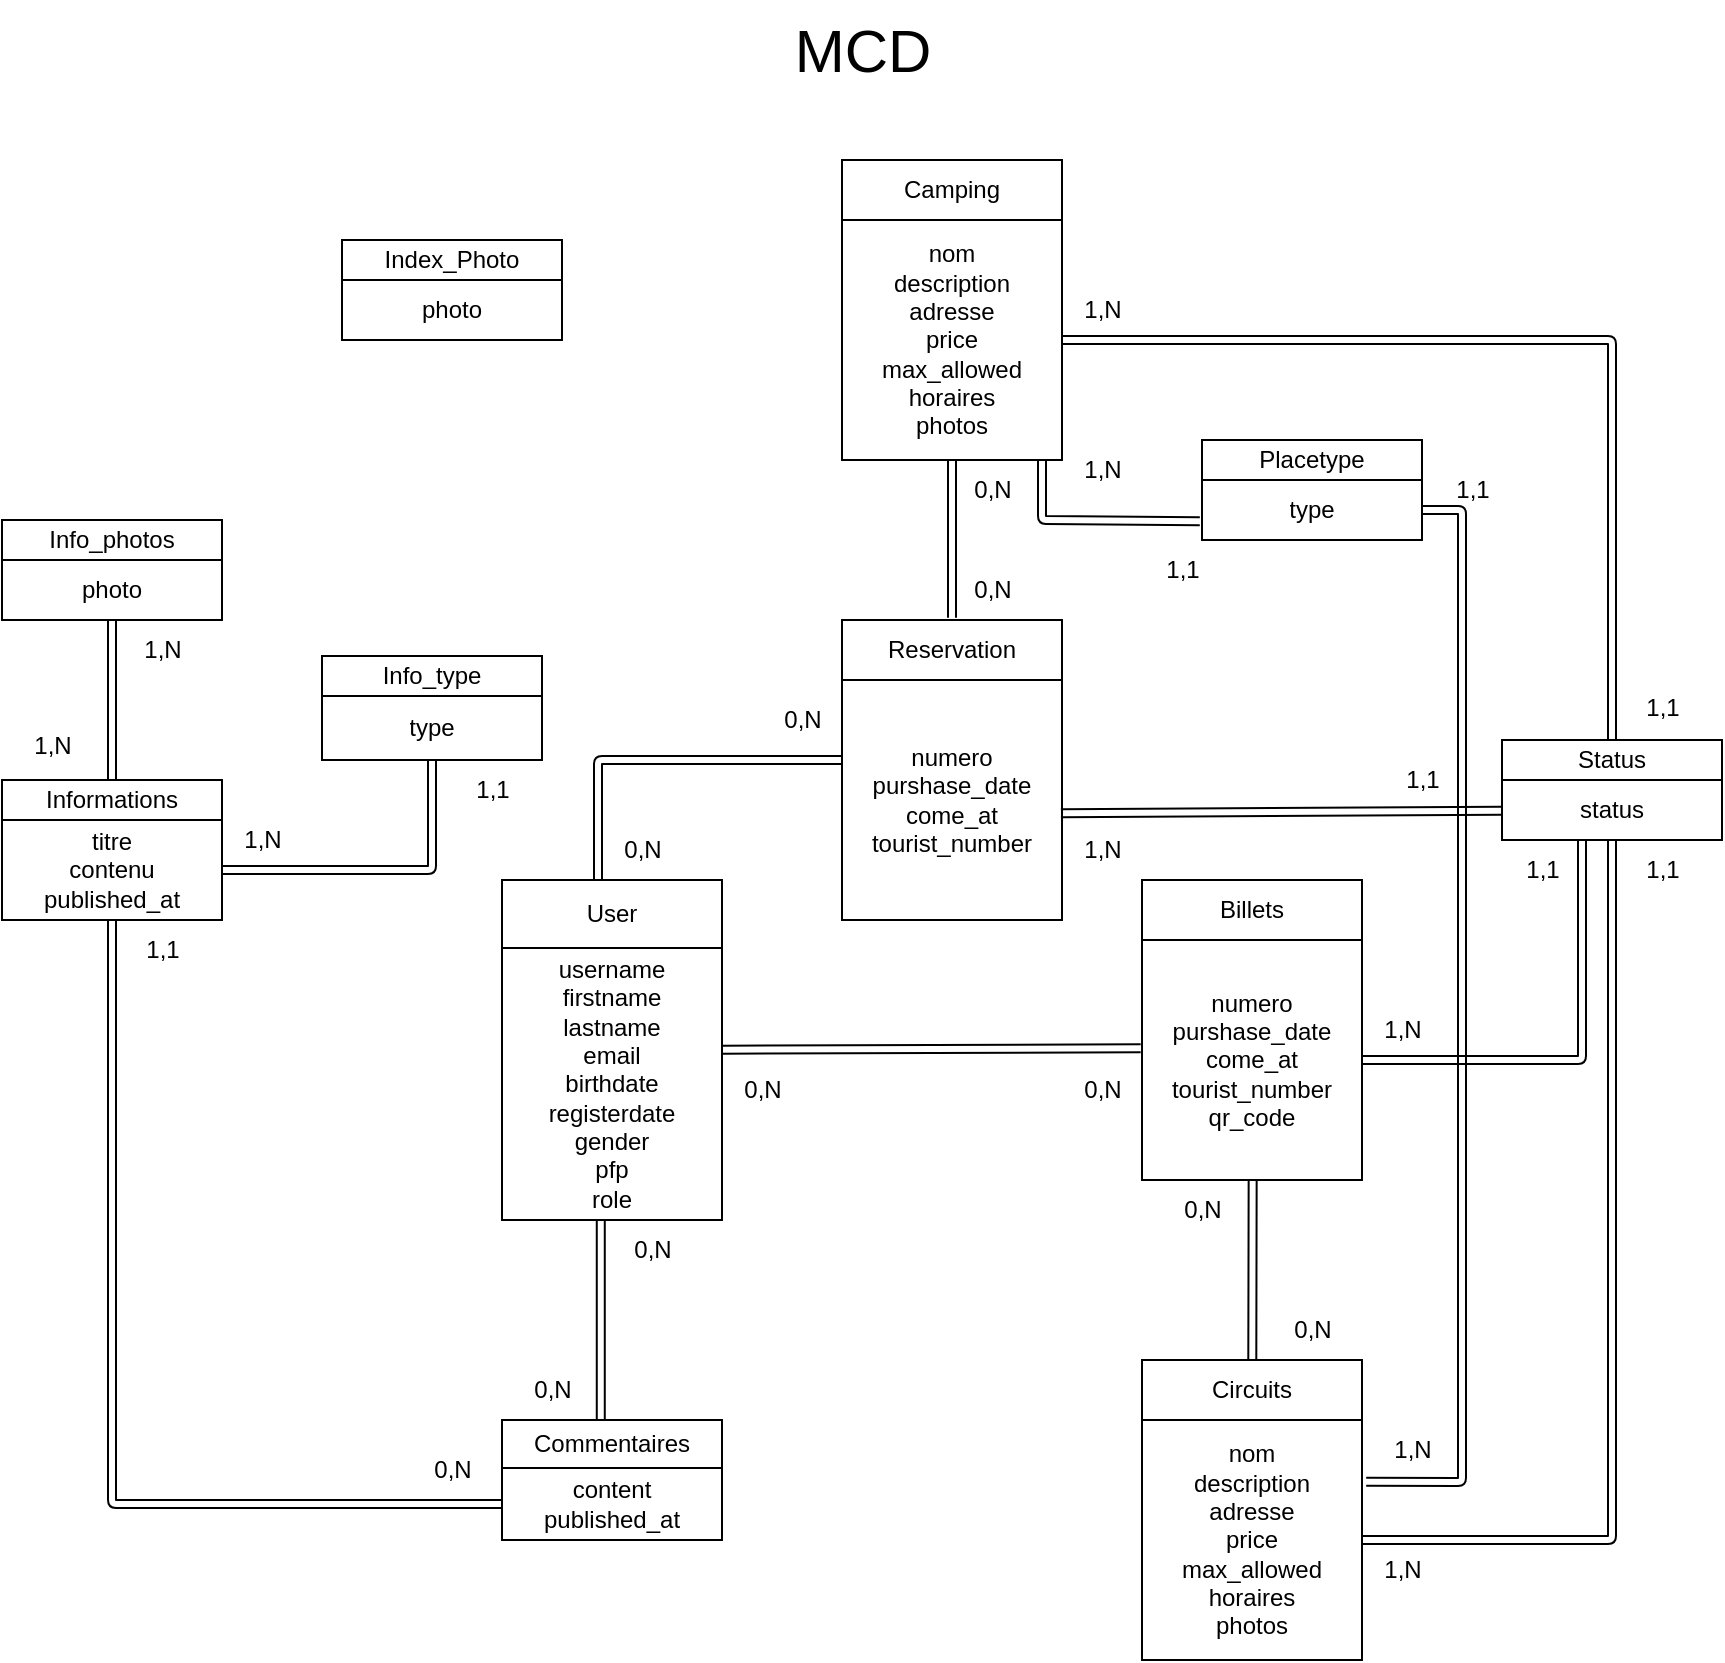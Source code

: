 <mxfile>
    <diagram id="12t7FozVp-baTeR6ulbn" name="Page-1">
        <mxGraphModel dx="3077" dy="1251" grid="1" gridSize="10" guides="1" tooltips="1" connect="1" arrows="1" fold="1" page="1" pageScale="1" pageWidth="850" pageHeight="1100" math="0" shadow="0">
            <root>
                <mxCell id="0"/>
                <mxCell id="1" parent="0"/>
                <mxCell id="121" value="" style="edgeStyle=none;shape=link;html=1;entryX=-0.006;entryY=0.451;entryDx=0;entryDy=0;entryPerimeter=0;" edge="1" parent="1" source="122" target="154">
                    <mxGeometry relative="1" as="geometry">
                        <mxPoint x="55.0" y="585" as="targetPoint"/>
                    </mxGeometry>
                </mxCell>
                <mxCell id="122" value="" style="shape=table;startSize=0;container=1;collapsible=0;childLayout=tableLayout;" vertex="1" parent="1">
                    <mxGeometry x="-185" y="500" width="110" height="170" as="geometry"/>
                </mxCell>
                <mxCell id="123" value="" style="shape=tableRow;horizontal=0;startSize=0;swimlaneHead=0;swimlaneBody=0;top=0;left=0;bottom=0;right=0;collapsible=0;dropTarget=0;fillColor=none;points=[[0,0.5],[1,0.5]];portConstraint=eastwest;" vertex="1" parent="122">
                    <mxGeometry width="110" height="34" as="geometry"/>
                </mxCell>
                <mxCell id="124" value="User" style="shape=partialRectangle;html=1;whiteSpace=wrap;connectable=0;overflow=hidden;fillColor=none;top=0;left=0;bottom=0;right=0;pointerEvents=1;" vertex="1" parent="123">
                    <mxGeometry width="110" height="34" as="geometry">
                        <mxRectangle width="110" height="34" as="alternateBounds"/>
                    </mxGeometry>
                </mxCell>
                <mxCell id="125" value="" style="shape=tableRow;horizontal=0;startSize=0;swimlaneHead=0;swimlaneBody=0;top=0;left=0;bottom=0;right=0;collapsible=0;dropTarget=0;fillColor=none;points=[[0,0.5],[1,0.5]];portConstraint=eastwest;" vertex="1" parent="122">
                    <mxGeometry y="34" width="110" height="136" as="geometry"/>
                </mxCell>
                <mxCell id="126" value="username&lt;br&gt;firstname&lt;br&gt;lastname&lt;br&gt;email&lt;br&gt;birthdate&lt;br&gt;registerdate&lt;br&gt;gender&lt;br&gt;pfp&lt;br&gt;role" style="shape=partialRectangle;html=1;whiteSpace=wrap;connectable=0;overflow=hidden;fillColor=none;top=0;left=0;bottom=0;right=0;pointerEvents=1;" vertex="1" parent="125">
                    <mxGeometry width="110" height="136" as="geometry">
                        <mxRectangle width="110" height="136" as="alternateBounds"/>
                    </mxGeometry>
                </mxCell>
                <mxCell id="127" style="edgeStyle=none;shape=link;html=1;entryX=0.5;entryY=-0.038;entryDx=0;entryDy=0;entryPerimeter=0;" edge="1" parent="1" source="128" target="190">
                    <mxGeometry relative="1" as="geometry"/>
                </mxCell>
                <mxCell id="128" value="" style="shape=table;startSize=0;container=1;collapsible=0;childLayout=tableLayout;" vertex="1" parent="1">
                    <mxGeometry x="-15" y="140" width="110" height="150" as="geometry"/>
                </mxCell>
                <mxCell id="129" value="" style="shape=tableRow;horizontal=0;startSize=0;swimlaneHead=0;swimlaneBody=0;top=0;left=0;bottom=0;right=0;collapsible=0;dropTarget=0;fillColor=none;points=[[0,0.5],[1,0.5]];portConstraint=eastwest;" vertex="1" parent="128">
                    <mxGeometry width="110" height="30" as="geometry"/>
                </mxCell>
                <mxCell id="130" value="Camping" style="shape=partialRectangle;html=1;whiteSpace=wrap;connectable=0;overflow=hidden;fillColor=none;top=0;left=0;bottom=0;right=0;pointerEvents=1;" vertex="1" parent="129">
                    <mxGeometry width="110" height="30" as="geometry">
                        <mxRectangle width="110" height="30" as="alternateBounds"/>
                    </mxGeometry>
                </mxCell>
                <mxCell id="131" value="" style="shape=tableRow;horizontal=0;startSize=0;swimlaneHead=0;swimlaneBody=0;top=0;left=0;bottom=0;right=0;collapsible=0;dropTarget=0;fillColor=none;points=[[0,0.5],[1,0.5]];portConstraint=eastwest;" vertex="1" parent="128">
                    <mxGeometry y="30" width="110" height="120" as="geometry"/>
                </mxCell>
                <mxCell id="132" value="nom&lt;br&gt;description&lt;br&gt;adresse&lt;br&gt;price&lt;br&gt;max_allowed&lt;br&gt;horaires&lt;br&gt;photos&lt;br&gt;" style="shape=partialRectangle;html=1;whiteSpace=wrap;connectable=0;overflow=hidden;fillColor=none;top=0;left=0;bottom=0;right=0;pointerEvents=1;" vertex="1" parent="131">
                    <mxGeometry width="110" height="120" as="geometry">
                        <mxRectangle width="110" height="120" as="alternateBounds"/>
                    </mxGeometry>
                </mxCell>
                <mxCell id="133" style="edgeStyle=none;shape=link;html=1;entryX=0.503;entryY=0.997;entryDx=0;entryDy=0;entryPerimeter=0;" edge="1" parent="1" source="134" target="154">
                    <mxGeometry relative="1" as="geometry"/>
                </mxCell>
                <mxCell id="134" value="" style="shape=table;startSize=0;container=1;collapsible=0;childLayout=tableLayout;" vertex="1" parent="1">
                    <mxGeometry x="135" y="740" width="110" height="150" as="geometry"/>
                </mxCell>
                <mxCell id="135" value="" style="shape=tableRow;horizontal=0;startSize=0;swimlaneHead=0;swimlaneBody=0;top=0;left=0;bottom=0;right=0;collapsible=0;dropTarget=0;fillColor=none;points=[[0,0.5],[1,0.5]];portConstraint=eastwest;" vertex="1" parent="134">
                    <mxGeometry width="110" height="30" as="geometry"/>
                </mxCell>
                <mxCell id="136" value="Circuits" style="shape=partialRectangle;html=1;whiteSpace=wrap;connectable=0;overflow=hidden;fillColor=none;top=0;left=0;bottom=0;right=0;pointerEvents=1;" vertex="1" parent="135">
                    <mxGeometry width="110" height="30" as="geometry">
                        <mxRectangle width="110" height="30" as="alternateBounds"/>
                    </mxGeometry>
                </mxCell>
                <mxCell id="137" value="" style="shape=tableRow;horizontal=0;startSize=0;swimlaneHead=0;swimlaneBody=0;top=0;left=0;bottom=0;right=0;collapsible=0;dropTarget=0;fillColor=none;points=[[0,0.5],[1,0.5]];portConstraint=eastwest;" vertex="1" parent="134">
                    <mxGeometry y="30" width="110" height="120" as="geometry"/>
                </mxCell>
                <mxCell id="138" value="nom&lt;br&gt;description&lt;br&gt;adresse&lt;br&gt;price&lt;br&gt;max_allowed&lt;br&gt;horaires&lt;br&gt;photos&lt;br&gt;" style="shape=partialRectangle;html=1;whiteSpace=wrap;connectable=0;overflow=hidden;fillColor=none;top=0;left=0;bottom=0;right=0;pointerEvents=1;" vertex="1" parent="137">
                    <mxGeometry width="110" height="120" as="geometry">
                        <mxRectangle width="110" height="120" as="alternateBounds"/>
                    </mxGeometry>
                </mxCell>
                <mxCell id="139" style="edgeStyle=none;shape=link;html=1;" edge="1" parent="1" source="141" target="149">
                    <mxGeometry relative="1" as="geometry"/>
                </mxCell>
                <mxCell id="140" style="edgeStyle=none;shape=link;html=1;entryX=0;entryY=0.5;entryDx=0;entryDy=0;" edge="1" parent="1" source="141" target="170">
                    <mxGeometry relative="1" as="geometry">
                        <Array as="points">
                            <mxPoint x="-380" y="812"/>
                        </Array>
                    </mxGeometry>
                </mxCell>
                <mxCell id="141" value="" style="shape=table;startSize=0;container=1;collapsible=0;childLayout=tableLayout;" vertex="1" parent="1">
                    <mxGeometry x="-435" y="450" width="110" height="70" as="geometry"/>
                </mxCell>
                <mxCell id="142" value="" style="shape=tableRow;horizontal=0;startSize=0;swimlaneHead=0;swimlaneBody=0;top=0;left=0;bottom=0;right=0;collapsible=0;dropTarget=0;fillColor=none;points=[[0,0.5],[1,0.5]];portConstraint=eastwest;" vertex="1" parent="141">
                    <mxGeometry width="110" height="20" as="geometry"/>
                </mxCell>
                <mxCell id="143" value="Informations" style="shape=partialRectangle;html=1;whiteSpace=wrap;connectable=0;overflow=hidden;fillColor=none;top=0;left=0;bottom=0;right=0;pointerEvents=1;" vertex="1" parent="142">
                    <mxGeometry width="110" height="20" as="geometry">
                        <mxRectangle width="110" height="20" as="alternateBounds"/>
                    </mxGeometry>
                </mxCell>
                <mxCell id="144" value="" style="shape=tableRow;horizontal=0;startSize=0;swimlaneHead=0;swimlaneBody=0;top=0;left=0;bottom=0;right=0;collapsible=0;dropTarget=0;fillColor=none;points=[[0,0.5],[1,0.5]];portConstraint=eastwest;" vertex="1" parent="141">
                    <mxGeometry y="20" width="110" height="50" as="geometry"/>
                </mxCell>
                <mxCell id="145" value="titre&lt;br&gt;contenu&lt;br&gt;published_at" style="shape=partialRectangle;html=1;whiteSpace=wrap;connectable=0;overflow=hidden;fillColor=none;top=0;left=0;bottom=0;right=0;pointerEvents=1;" vertex="1" parent="144">
                    <mxGeometry width="110" height="50" as="geometry">
                        <mxRectangle width="110" height="50" as="alternateBounds"/>
                    </mxGeometry>
                </mxCell>
                <mxCell id="146" value="" style="shape=table;startSize=0;container=1;collapsible=0;childLayout=tableLayout;" vertex="1" parent="1">
                    <mxGeometry x="-435" y="320" width="110" height="50" as="geometry"/>
                </mxCell>
                <mxCell id="147" value="" style="shape=tableRow;horizontal=0;startSize=0;swimlaneHead=0;swimlaneBody=0;top=0;left=0;bottom=0;right=0;collapsible=0;dropTarget=0;fillColor=none;points=[[0,0.5],[1,0.5]];portConstraint=eastwest;" vertex="1" parent="146">
                    <mxGeometry width="110" height="20" as="geometry"/>
                </mxCell>
                <mxCell id="148" value="Info_photos" style="shape=partialRectangle;html=1;whiteSpace=wrap;connectable=0;overflow=hidden;fillColor=none;top=0;left=0;bottom=0;right=0;pointerEvents=1;" vertex="1" parent="147">
                    <mxGeometry width="110" height="20" as="geometry">
                        <mxRectangle width="110" height="20" as="alternateBounds"/>
                    </mxGeometry>
                </mxCell>
                <mxCell id="149" value="" style="shape=tableRow;horizontal=0;startSize=0;swimlaneHead=0;swimlaneBody=0;top=0;left=0;bottom=0;right=0;collapsible=0;dropTarget=0;fillColor=none;points=[[0,0.5],[1,0.5]];portConstraint=eastwest;" vertex="1" parent="146">
                    <mxGeometry y="20" width="110" height="30" as="geometry"/>
                </mxCell>
                <mxCell id="150" value="photo" style="shape=partialRectangle;html=1;whiteSpace=wrap;connectable=0;overflow=hidden;fillColor=none;top=0;left=0;bottom=0;right=0;pointerEvents=1;" vertex="1" parent="149">
                    <mxGeometry width="110" height="30" as="geometry">
                        <mxRectangle width="110" height="30" as="alternateBounds"/>
                    </mxGeometry>
                </mxCell>
                <mxCell id="151" value="" style="shape=table;startSize=0;container=1;collapsible=0;childLayout=tableLayout;" vertex="1" parent="1">
                    <mxGeometry x="135" y="500" width="110" height="150" as="geometry"/>
                </mxCell>
                <mxCell id="152" value="" style="shape=tableRow;horizontal=0;startSize=0;swimlaneHead=0;swimlaneBody=0;top=0;left=0;bottom=0;right=0;collapsible=0;dropTarget=0;fillColor=none;points=[[0,0.5],[1,0.5]];portConstraint=eastwest;" vertex="1" parent="151">
                    <mxGeometry width="110" height="30" as="geometry"/>
                </mxCell>
                <mxCell id="153" value="Billets" style="shape=partialRectangle;html=1;whiteSpace=wrap;connectable=0;overflow=hidden;fillColor=none;top=0;left=0;bottom=0;right=0;pointerEvents=1;" vertex="1" parent="152">
                    <mxGeometry width="110" height="30" as="geometry">
                        <mxRectangle width="110" height="30" as="alternateBounds"/>
                    </mxGeometry>
                </mxCell>
                <mxCell id="154" value="" style="shape=tableRow;horizontal=0;startSize=0;swimlaneHead=0;swimlaneBody=0;top=0;left=0;bottom=0;right=0;collapsible=0;dropTarget=0;fillColor=none;points=[[0,0.5],[1,0.5]];portConstraint=eastwest;" vertex="1" parent="151">
                    <mxGeometry y="30" width="110" height="120" as="geometry"/>
                </mxCell>
                <mxCell id="155" value="numero&lt;br&gt;purshase_date&lt;br&gt;come_at&lt;br&gt;tourist_number&lt;br&gt;qr_code" style="shape=partialRectangle;html=1;whiteSpace=wrap;connectable=0;overflow=hidden;fillColor=none;top=0;left=0;bottom=0;right=0;pointerEvents=1;" vertex="1" parent="154">
                    <mxGeometry width="110" height="120" as="geometry">
                        <mxRectangle width="110" height="120" as="alternateBounds"/>
                    </mxGeometry>
                </mxCell>
                <mxCell id="156" value="" style="shape=table;startSize=0;container=1;collapsible=0;childLayout=tableLayout;" vertex="1" parent="1">
                    <mxGeometry x="-265" y="180" width="110" height="50" as="geometry"/>
                </mxCell>
                <mxCell id="157" value="" style="shape=tableRow;horizontal=0;startSize=0;swimlaneHead=0;swimlaneBody=0;top=0;left=0;bottom=0;right=0;collapsible=0;dropTarget=0;fillColor=none;points=[[0,0.5],[1,0.5]];portConstraint=eastwest;" vertex="1" parent="156">
                    <mxGeometry width="110" height="20" as="geometry"/>
                </mxCell>
                <mxCell id="158" value="Index_Photo" style="shape=partialRectangle;html=1;whiteSpace=wrap;connectable=0;overflow=hidden;fillColor=none;top=0;left=0;bottom=0;right=0;pointerEvents=1;" vertex="1" parent="157">
                    <mxGeometry width="110" height="20" as="geometry">
                        <mxRectangle width="110" height="20" as="alternateBounds"/>
                    </mxGeometry>
                </mxCell>
                <mxCell id="159" value="" style="shape=tableRow;horizontal=0;startSize=0;swimlaneHead=0;swimlaneBody=0;top=0;left=0;bottom=0;right=0;collapsible=0;dropTarget=0;fillColor=none;points=[[0,0.5],[1,0.5]];portConstraint=eastwest;" vertex="1" parent="156">
                    <mxGeometry y="20" width="110" height="30" as="geometry"/>
                </mxCell>
                <mxCell id="160" value="photo" style="shape=partialRectangle;html=1;whiteSpace=wrap;connectable=0;overflow=hidden;fillColor=none;top=0;left=0;bottom=0;right=0;pointerEvents=1;" vertex="1" parent="159">
                    <mxGeometry width="110" height="30" as="geometry">
                        <mxRectangle width="110" height="30" as="alternateBounds"/>
                    </mxGeometry>
                </mxCell>
                <mxCell id="161" style="edgeStyle=none;shape=link;html=1;entryX=1;entryY=0.5;entryDx=0;entryDy=0;" edge="1" parent="1" source="162" target="144">
                    <mxGeometry relative="1" as="geometry">
                        <Array as="points">
                            <mxPoint x="-220" y="495"/>
                        </Array>
                    </mxGeometry>
                </mxCell>
                <mxCell id="162" value="" style="shape=table;startSize=0;container=1;collapsible=0;childLayout=tableLayout;" vertex="1" parent="1">
                    <mxGeometry x="-275" y="388" width="110" height="52" as="geometry"/>
                </mxCell>
                <mxCell id="163" value="" style="shape=tableRow;horizontal=0;startSize=0;swimlaneHead=0;swimlaneBody=0;top=0;left=0;bottom=0;right=0;collapsible=0;dropTarget=0;fillColor=none;points=[[0,0.5],[1,0.5]];portConstraint=eastwest;" vertex="1" parent="162">
                    <mxGeometry width="110" height="20" as="geometry"/>
                </mxCell>
                <mxCell id="164" value="Info_type" style="shape=partialRectangle;html=1;whiteSpace=wrap;connectable=0;overflow=hidden;fillColor=none;top=0;left=0;bottom=0;right=0;pointerEvents=1;" vertex="1" parent="163">
                    <mxGeometry width="110" height="20" as="geometry">
                        <mxRectangle width="110" height="20" as="alternateBounds"/>
                    </mxGeometry>
                </mxCell>
                <mxCell id="165" value="" style="shape=tableRow;horizontal=0;startSize=0;swimlaneHead=0;swimlaneBody=0;top=0;left=0;bottom=0;right=0;collapsible=0;dropTarget=0;fillColor=none;points=[[0,0.5],[1,0.5]];portConstraint=eastwest;" vertex="1" parent="162">
                    <mxGeometry y="20" width="110" height="32" as="geometry"/>
                </mxCell>
                <mxCell id="166" value="type" style="shape=partialRectangle;html=1;whiteSpace=wrap;connectable=0;overflow=hidden;fillColor=none;top=0;left=0;bottom=0;right=0;pointerEvents=1;" vertex="1" parent="165">
                    <mxGeometry width="110" height="32" as="geometry">
                        <mxRectangle width="110" height="32" as="alternateBounds"/>
                    </mxGeometry>
                </mxCell>
                <mxCell id="167" value="" style="shape=table;startSize=0;container=1;collapsible=0;childLayout=tableLayout;" vertex="1" parent="1">
                    <mxGeometry x="-185" y="770" width="110" height="60" as="geometry"/>
                </mxCell>
                <mxCell id="168" value="" style="shape=tableRow;horizontal=0;startSize=0;swimlaneHead=0;swimlaneBody=0;top=0;left=0;bottom=0;right=0;collapsible=0;dropTarget=0;fillColor=none;points=[[0,0.5],[1,0.5]];portConstraint=eastwest;" vertex="1" parent="167">
                    <mxGeometry width="110" height="24" as="geometry"/>
                </mxCell>
                <mxCell id="169" value="Commentaires" style="shape=partialRectangle;html=1;whiteSpace=wrap;connectable=0;overflow=hidden;fillColor=none;top=0;left=0;bottom=0;right=0;pointerEvents=1;" vertex="1" parent="168">
                    <mxGeometry width="110" height="24" as="geometry">
                        <mxRectangle width="110" height="24" as="alternateBounds"/>
                    </mxGeometry>
                </mxCell>
                <mxCell id="170" value="" style="shape=tableRow;horizontal=0;startSize=0;swimlaneHead=0;swimlaneBody=0;top=0;left=0;bottom=0;right=0;collapsible=0;dropTarget=0;fillColor=none;points=[[0,0.5],[1,0.5]];portConstraint=eastwest;" vertex="1" parent="167">
                    <mxGeometry y="24" width="110" height="36" as="geometry"/>
                </mxCell>
                <mxCell id="171" value="content&lt;br&gt;published_at&lt;br&gt;" style="shape=partialRectangle;html=1;whiteSpace=wrap;connectable=0;overflow=hidden;fillColor=none;top=0;left=0;bottom=0;right=0;pointerEvents=1;" vertex="1" parent="170">
                    <mxGeometry width="110" height="36" as="geometry">
                        <mxRectangle width="110" height="36" as="alternateBounds"/>
                    </mxGeometry>
                </mxCell>
                <mxCell id="172" style="edgeStyle=none;shape=link;html=1;exitX=-0.01;exitY=0.687;exitDx=0;exitDy=0;exitPerimeter=0;" edge="1" parent="1" source="177">
                    <mxGeometry relative="1" as="geometry">
                        <Array as="points">
                            <mxPoint x="85" y="320"/>
                        </Array>
                        <mxPoint x="85" y="290" as="targetPoint"/>
                    </mxGeometry>
                </mxCell>
                <mxCell id="173" style="edgeStyle=none;shape=link;html=1;entryX=1.019;entryY=0.257;entryDx=0;entryDy=0;entryPerimeter=0;exitX=1;exitY=0.5;exitDx=0;exitDy=0;" edge="1" parent="1" source="177" target="137">
                    <mxGeometry relative="1" as="geometry">
                        <Array as="points">
                            <mxPoint x="295" y="315"/>
                            <mxPoint x="295" y="801"/>
                        </Array>
                    </mxGeometry>
                </mxCell>
                <mxCell id="174" value="" style="shape=table;startSize=0;container=1;collapsible=0;childLayout=tableLayout;" vertex="1" parent="1">
                    <mxGeometry x="165" y="280" width="110" height="50" as="geometry"/>
                </mxCell>
                <mxCell id="175" value="" style="shape=tableRow;horizontal=0;startSize=0;swimlaneHead=0;swimlaneBody=0;top=0;left=0;bottom=0;right=0;collapsible=0;dropTarget=0;fillColor=none;points=[[0,0.5],[1,0.5]];portConstraint=eastwest;" vertex="1" parent="174">
                    <mxGeometry width="110" height="20" as="geometry"/>
                </mxCell>
                <mxCell id="176" value="Placetype" style="shape=partialRectangle;html=1;whiteSpace=wrap;connectable=0;overflow=hidden;fillColor=none;top=0;left=0;bottom=0;right=0;pointerEvents=1;" vertex="1" parent="175">
                    <mxGeometry width="110" height="20" as="geometry">
                        <mxRectangle width="110" height="20" as="alternateBounds"/>
                    </mxGeometry>
                </mxCell>
                <mxCell id="177" value="" style="shape=tableRow;horizontal=0;startSize=0;swimlaneHead=0;swimlaneBody=0;top=0;left=0;bottom=0;right=0;collapsible=0;dropTarget=0;fillColor=none;points=[[0,0.5],[1,0.5]];portConstraint=eastwest;" vertex="1" parent="174">
                    <mxGeometry y="20" width="110" height="30" as="geometry"/>
                </mxCell>
                <mxCell id="178" value="type&lt;br&gt;" style="shape=partialRectangle;html=1;whiteSpace=wrap;connectable=0;overflow=hidden;fillColor=none;top=0;left=0;bottom=0;right=0;pointerEvents=1;" vertex="1" parent="177">
                    <mxGeometry width="110" height="30" as="geometry">
                        <mxRectangle width="110" height="30" as="alternateBounds"/>
                    </mxGeometry>
                </mxCell>
                <mxCell id="179" style="edgeStyle=none;shape=link;html=1;entryX=1;entryY=0.5;entryDx=0;entryDy=0;" edge="1" parent="1" target="154">
                    <mxGeometry relative="1" as="geometry">
                        <Array as="points">
                            <mxPoint x="355" y="590"/>
                        </Array>
                        <mxPoint x="355" y="480" as="sourcePoint"/>
                    </mxGeometry>
                </mxCell>
                <mxCell id="180" style="edgeStyle=none;shape=link;html=1;" edge="1" parent="1" source="182" target="131">
                    <mxGeometry relative="1" as="geometry">
                        <Array as="points">
                            <mxPoint x="370" y="230"/>
                        </Array>
                    </mxGeometry>
                </mxCell>
                <mxCell id="181" style="edgeStyle=none;shape=link;html=1;" edge="1" parent="1" source="182" target="137">
                    <mxGeometry relative="1" as="geometry">
                        <Array as="points">
                            <mxPoint x="370" y="830"/>
                        </Array>
                    </mxGeometry>
                </mxCell>
                <mxCell id="182" value="" style="shape=table;startSize=0;container=1;collapsible=0;childLayout=tableLayout;" vertex="1" parent="1">
                    <mxGeometry x="315" y="430" width="110" height="50" as="geometry"/>
                </mxCell>
                <mxCell id="183" value="" style="shape=tableRow;horizontal=0;startSize=0;swimlaneHead=0;swimlaneBody=0;top=0;left=0;bottom=0;right=0;collapsible=0;dropTarget=0;fillColor=none;points=[[0,0.5],[1,0.5]];portConstraint=eastwest;" vertex="1" parent="182">
                    <mxGeometry width="110" height="20" as="geometry"/>
                </mxCell>
                <mxCell id="184" value="Status" style="shape=partialRectangle;html=1;whiteSpace=wrap;connectable=0;overflow=hidden;fillColor=none;top=0;left=0;bottom=0;right=0;pointerEvents=1;" vertex="1" parent="183">
                    <mxGeometry width="110" height="20" as="geometry">
                        <mxRectangle width="110" height="20" as="alternateBounds"/>
                    </mxGeometry>
                </mxCell>
                <mxCell id="185" value="" style="shape=tableRow;horizontal=0;startSize=0;swimlaneHead=0;swimlaneBody=0;top=0;left=0;bottom=0;right=0;collapsible=0;dropTarget=0;fillColor=none;points=[[0,0.5],[1,0.5]];portConstraint=eastwest;" vertex="1" parent="182">
                    <mxGeometry y="20" width="110" height="30" as="geometry"/>
                </mxCell>
                <mxCell id="186" value="status" style="shape=partialRectangle;html=1;whiteSpace=wrap;connectable=0;overflow=hidden;fillColor=none;top=0;left=0;bottom=0;right=0;pointerEvents=1;" vertex="1" parent="185">
                    <mxGeometry width="110" height="30" as="geometry">
                        <mxRectangle width="110" height="30" as="alternateBounds"/>
                    </mxGeometry>
                </mxCell>
                <mxCell id="187" value="" style="edgeStyle=none;shape=link;html=1;entryX=0.449;entryY=0;entryDx=0;entryDy=0;entryPerimeter=0;exitX=0.449;exitY=1.001;exitDx=0;exitDy=0;exitPerimeter=0;" edge="1" parent="1" source="125" target="168">
                    <mxGeometry relative="1" as="geometry">
                        <mxPoint x="-195" y="722.117" as="sourcePoint"/>
                        <mxPoint x="11.81" y="720" as="targetPoint"/>
                    </mxGeometry>
                </mxCell>
                <mxCell id="188" value="" style="edgeStyle=none;shape=link;html=1;" edge="1" parent="1">
                    <mxGeometry relative="1" as="geometry">
                        <mxPoint x="-137" y="500" as="targetPoint"/>
                        <Array as="points">
                            <mxPoint x="-137" y="440"/>
                        </Array>
                        <mxPoint x="-15" y="440" as="sourcePoint"/>
                    </mxGeometry>
                </mxCell>
                <mxCell id="189" value="" style="shape=table;startSize=0;container=1;collapsible=0;childLayout=tableLayout;" vertex="1" parent="1">
                    <mxGeometry x="-15" y="370" width="110" height="150" as="geometry"/>
                </mxCell>
                <mxCell id="190" value="" style="shape=tableRow;horizontal=0;startSize=0;swimlaneHead=0;swimlaneBody=0;top=0;left=0;bottom=0;right=0;collapsible=0;dropTarget=0;fillColor=none;points=[[0,0.5],[1,0.5]];portConstraint=eastwest;" vertex="1" parent="189">
                    <mxGeometry width="110" height="30" as="geometry"/>
                </mxCell>
                <mxCell id="191" value="Reservation" style="shape=partialRectangle;html=1;whiteSpace=wrap;connectable=0;overflow=hidden;fillColor=none;top=0;left=0;bottom=0;right=0;pointerEvents=1;" vertex="1" parent="190">
                    <mxGeometry width="110" height="30" as="geometry">
                        <mxRectangle width="110" height="30" as="alternateBounds"/>
                    </mxGeometry>
                </mxCell>
                <mxCell id="192" value="" style="shape=tableRow;horizontal=0;startSize=0;swimlaneHead=0;swimlaneBody=0;top=0;left=0;bottom=0;right=0;collapsible=0;dropTarget=0;fillColor=none;points=[[0,0.5],[1,0.5]];portConstraint=eastwest;" vertex="1" parent="189">
                    <mxGeometry y="30" width="110" height="120" as="geometry"/>
                </mxCell>
                <mxCell id="193" value="numero&lt;br&gt;purshase_date&lt;br&gt;come_at&lt;br&gt;tourist_number" style="shape=partialRectangle;html=1;whiteSpace=wrap;connectable=0;overflow=hidden;fillColor=none;top=0;left=0;bottom=0;right=0;pointerEvents=1;" vertex="1" parent="192">
                    <mxGeometry width="110" height="120" as="geometry">
                        <mxRectangle width="110" height="120" as="alternateBounds"/>
                    </mxGeometry>
                </mxCell>
                <mxCell id="194" style="edgeStyle=none;shape=link;html=1;entryX=0.995;entryY=0.555;entryDx=0;entryDy=0;entryPerimeter=0;" edge="1" parent="1" source="185" target="192">
                    <mxGeometry relative="1" as="geometry"/>
                </mxCell>
                <mxCell id="195" value="1,N" style="text;html=1;align=center;verticalAlign=middle;resizable=0;points=[];autosize=1;strokeColor=none;fillColor=none;" vertex="1" parent="1">
                    <mxGeometry x="95" y="200" width="40" height="30" as="geometry"/>
                </mxCell>
                <mxCell id="196" value="0,N" style="text;html=1;align=center;verticalAlign=middle;resizable=0;points=[];autosize=1;strokeColor=none;fillColor=none;" vertex="1" parent="1">
                    <mxGeometry x="-135" y="470" width="40" height="30" as="geometry"/>
                </mxCell>
                <mxCell id="197" value="0,N" style="text;html=1;align=center;verticalAlign=middle;resizable=0;points=[];autosize=1;strokeColor=none;fillColor=none;" vertex="1" parent="1">
                    <mxGeometry x="-55" y="405" width="40" height="30" as="geometry"/>
                </mxCell>
                <mxCell id="198" value="1,1" style="text;html=1;align=center;verticalAlign=middle;resizable=0;points=[];autosize=1;strokeColor=none;fillColor=none;" vertex="1" parent="1">
                    <mxGeometry x="-210" y="440" width="40" height="30" as="geometry"/>
                </mxCell>
                <mxCell id="199" value="1,N" style="text;html=1;align=center;verticalAlign=middle;resizable=0;points=[];autosize=1;strokeColor=none;fillColor=none;" vertex="1" parent="1">
                    <mxGeometry x="-325" y="465" width="40" height="30" as="geometry"/>
                </mxCell>
                <mxCell id="200" value="1,N" style="text;html=1;align=center;verticalAlign=middle;resizable=0;points=[];autosize=1;strokeColor=none;fillColor=none;" vertex="1" parent="1">
                    <mxGeometry x="-375" y="370" width="40" height="30" as="geometry"/>
                </mxCell>
                <mxCell id="201" value="1,N" style="text;html=1;align=center;verticalAlign=middle;resizable=0;points=[];autosize=1;strokeColor=none;fillColor=none;" vertex="1" parent="1">
                    <mxGeometry x="-430" y="418" width="40" height="30" as="geometry"/>
                </mxCell>
                <mxCell id="202" value="1,1" style="text;html=1;align=center;verticalAlign=middle;resizable=0;points=[];autosize=1;strokeColor=none;fillColor=none;" vertex="1" parent="1">
                    <mxGeometry x="375" y="399" width="40" height="30" as="geometry"/>
                </mxCell>
                <mxCell id="203" value="1,1" style="text;html=1;align=center;verticalAlign=middle;resizable=0;points=[];autosize=1;strokeColor=none;fillColor=none;" vertex="1" parent="1">
                    <mxGeometry x="280" y="290" width="40" height="30" as="geometry"/>
                </mxCell>
                <mxCell id="204" value="1,1" style="text;html=1;align=center;verticalAlign=middle;resizable=0;points=[];autosize=1;strokeColor=none;fillColor=none;" vertex="1" parent="1">
                    <mxGeometry x="375" y="480" width="40" height="30" as="geometry"/>
                </mxCell>
                <mxCell id="205" value="1,N" style="text;html=1;align=center;verticalAlign=middle;resizable=0;points=[];autosize=1;strokeColor=none;fillColor=none;" vertex="1" parent="1">
                    <mxGeometry x="245" y="830" width="40" height="30" as="geometry"/>
                </mxCell>
                <mxCell id="206" value="1,N" style="text;html=1;align=center;verticalAlign=middle;resizable=0;points=[];autosize=1;strokeColor=none;fillColor=none;" vertex="1" parent="1">
                    <mxGeometry x="250" y="770" width="40" height="30" as="geometry"/>
                </mxCell>
                <mxCell id="207" value="1,1" style="text;html=1;align=center;verticalAlign=middle;resizable=0;points=[];autosize=1;strokeColor=none;fillColor=none;" vertex="1" parent="1">
                    <mxGeometry x="135" y="330" width="40" height="30" as="geometry"/>
                </mxCell>
                <mxCell id="208" value="1,N" style="text;html=1;align=center;verticalAlign=middle;resizable=0;points=[];autosize=1;strokeColor=none;fillColor=none;" vertex="1" parent="1">
                    <mxGeometry x="95" y="280" width="40" height="30" as="geometry"/>
                </mxCell>
                <mxCell id="209" value="0,N" style="text;html=1;align=center;verticalAlign=middle;resizable=0;points=[];autosize=1;strokeColor=none;fillColor=none;" vertex="1" parent="1">
                    <mxGeometry x="40" y="290" width="40" height="30" as="geometry"/>
                </mxCell>
                <mxCell id="210" value="0,N" style="text;html=1;align=center;verticalAlign=middle;resizable=0;points=[];autosize=1;strokeColor=none;fillColor=none;" vertex="1" parent="1">
                    <mxGeometry x="40" y="340" width="40" height="30" as="geometry"/>
                </mxCell>
                <mxCell id="211" value="0,N" style="text;html=1;align=center;verticalAlign=middle;resizable=0;points=[];autosize=1;strokeColor=none;fillColor=none;" vertex="1" parent="1">
                    <mxGeometry x="200" y="710" width="40" height="30" as="geometry"/>
                </mxCell>
                <mxCell id="212" value="0,N" style="text;html=1;align=center;verticalAlign=middle;resizable=0;points=[];autosize=1;strokeColor=none;fillColor=none;" vertex="1" parent="1">
                    <mxGeometry x="145" y="650" width="40" height="30" as="geometry"/>
                </mxCell>
                <mxCell id="213" value="0,N" style="text;html=1;align=center;verticalAlign=middle;resizable=0;points=[];autosize=1;strokeColor=none;fillColor=none;" vertex="1" parent="1">
                    <mxGeometry x="-130" y="670" width="40" height="30" as="geometry"/>
                </mxCell>
                <mxCell id="214" value="0,N" style="text;html=1;align=center;verticalAlign=middle;resizable=0;points=[];autosize=1;strokeColor=none;fillColor=none;" vertex="1" parent="1">
                    <mxGeometry x="-180" y="740" width="40" height="30" as="geometry"/>
                </mxCell>
                <mxCell id="215" value="0,N" style="text;html=1;align=center;verticalAlign=middle;resizable=0;points=[];autosize=1;strokeColor=none;fillColor=none;" vertex="1" parent="1">
                    <mxGeometry x="95" y="590" width="40" height="30" as="geometry"/>
                </mxCell>
                <mxCell id="216" value="1,N" style="text;html=1;align=center;verticalAlign=middle;resizable=0;points=[];autosize=1;strokeColor=none;fillColor=none;" vertex="1" parent="1">
                    <mxGeometry x="245" y="560" width="40" height="30" as="geometry"/>
                </mxCell>
                <mxCell id="217" value="1,1" style="text;html=1;align=center;verticalAlign=middle;resizable=0;points=[];autosize=1;strokeColor=none;fillColor=none;" vertex="1" parent="1">
                    <mxGeometry x="315" y="480" width="40" height="30" as="geometry"/>
                </mxCell>
                <mxCell id="218" value="1,N" style="text;html=1;align=center;verticalAlign=middle;resizable=0;points=[];autosize=1;strokeColor=none;fillColor=none;" vertex="1" parent="1">
                    <mxGeometry x="95" y="470" width="40" height="30" as="geometry"/>
                </mxCell>
                <mxCell id="219" value="1,1" style="text;html=1;align=center;verticalAlign=middle;resizable=0;points=[];autosize=1;strokeColor=none;fillColor=none;" vertex="1" parent="1">
                    <mxGeometry x="255" y="435" width="40" height="30" as="geometry"/>
                </mxCell>
                <mxCell id="220" value="0,N" style="text;html=1;align=center;verticalAlign=middle;resizable=0;points=[];autosize=1;strokeColor=none;fillColor=none;" vertex="1" parent="1">
                    <mxGeometry x="-75" y="590" width="40" height="30" as="geometry"/>
                </mxCell>
                <mxCell id="221" value="0,N" style="text;html=1;align=center;verticalAlign=middle;resizable=0;points=[];autosize=1;strokeColor=none;fillColor=none;" vertex="1" parent="1">
                    <mxGeometry x="-230" y="780" width="40" height="30" as="geometry"/>
                </mxCell>
                <mxCell id="222" value="1,1" style="text;html=1;align=center;verticalAlign=middle;resizable=0;points=[];autosize=1;strokeColor=none;fillColor=none;" vertex="1" parent="1">
                    <mxGeometry x="-375" y="520" width="40" height="30" as="geometry"/>
                </mxCell>
                <mxCell id="223" value="&lt;font style=&quot;font-size: 30px;&quot;&gt;MCD&lt;/font&gt;" style="text;html=1;align=center;verticalAlign=middle;resizable=0;points=[];autosize=1;strokeColor=none;fillColor=none;" vertex="1" parent="1">
                    <mxGeometry x="-50" y="60" width="90" height="50" as="geometry"/>
                </mxCell>
            </root>
        </mxGraphModel>
    </diagram>
</mxfile>